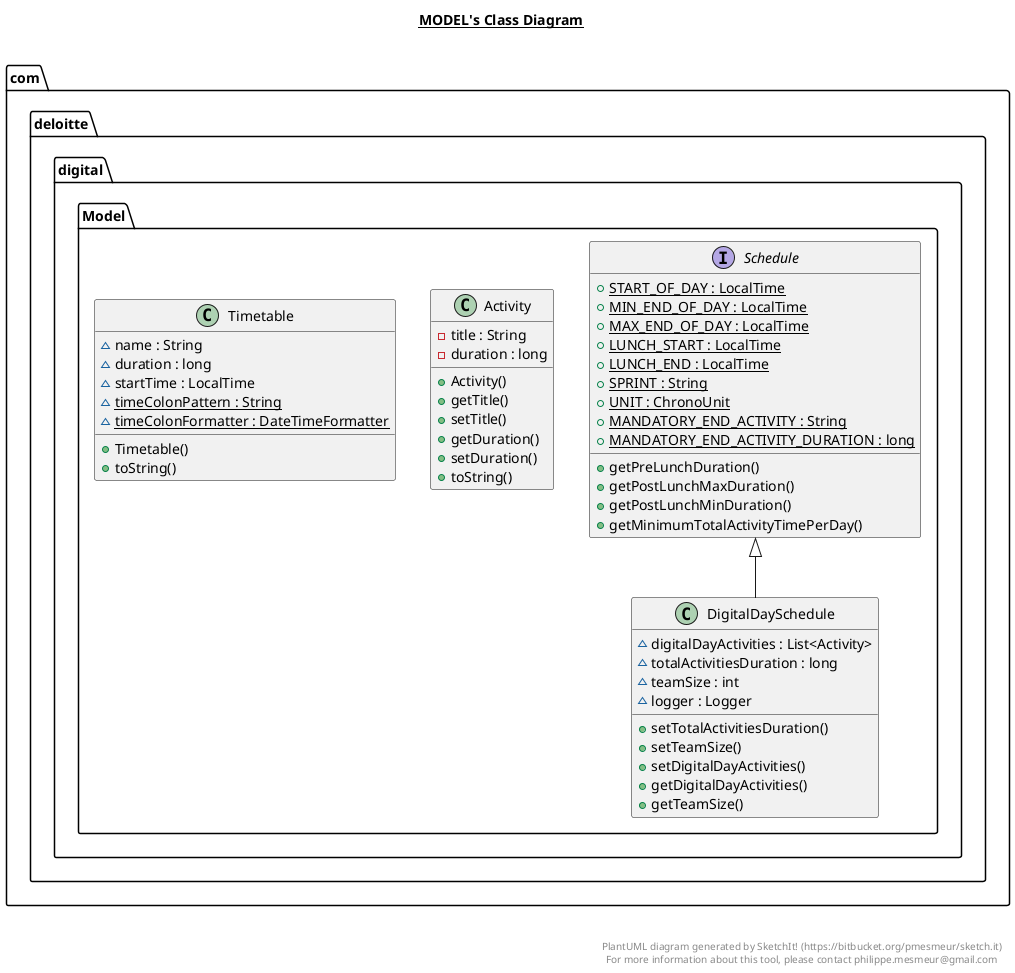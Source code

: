 @startuml

title __MODEL's Class Diagram__\n

  package com.deloitte.digital {
    package com.deloitte.digital.Model {
      class Activity {
          - title : String
          - duration : long
          + Activity()
          + getTitle()
          + setTitle()
          + getDuration()
          + setDuration()
          + toString()
      }
    }
  }
  

  package com.deloitte.digital {
    package com.deloitte.digital.Model {
      class DigitalDaySchedule {
          ~ digitalDayActivities : List<Activity>
          ~ totalActivitiesDuration : long
          ~ teamSize : int
          ~ logger : Logger
          + setTotalActivitiesDuration()
          + setTeamSize()
          + setDigitalDayActivities()
          + getDigitalDayActivities()
          + getTeamSize()
      }
    }
  }
  

  package com.deloitte.digital {
    package com.deloitte.digital.Model {
      interface Schedule {
          {static} + START_OF_DAY : LocalTime
          {static} + MIN_END_OF_DAY : LocalTime
          {static} + MAX_END_OF_DAY : LocalTime
          {static} + LUNCH_START : LocalTime
          {static} + LUNCH_END : LocalTime
          {static} + SPRINT : String
          {static} + UNIT : ChronoUnit
          {static} + MANDATORY_END_ACTIVITY : String
          {static} + MANDATORY_END_ACTIVITY_DURATION : long
          + getPreLunchDuration()
          + getPostLunchMaxDuration()
          + getPostLunchMinDuration()
          + getMinimumTotalActivityTimePerDay()
      }
    }
  }
  

  package com.deloitte.digital {
    package com.deloitte.digital.Model {
      class Timetable {
          ~ name : String
          ~ duration : long
          ~ startTime : LocalTime
          {static} ~ timeColonPattern : String
          {static} ~ timeColonFormatter : DateTimeFormatter
          + Timetable()
          + toString()
      }
    }
  }
  

  DigitalDaySchedule -up-|> Schedule


right footer


PlantUML diagram generated by SketchIt! (https://bitbucket.org/pmesmeur/sketch.it)
For more information about this tool, please contact philippe.mesmeur@gmail.com
endfooter

@enduml
